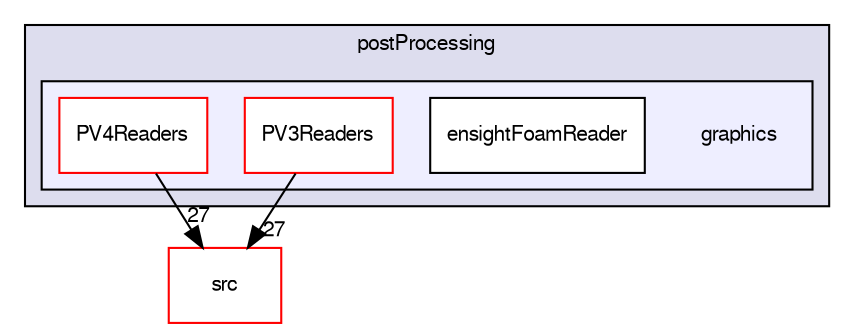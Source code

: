 digraph "applications/utilities/postProcessing/graphics" {
  bgcolor=transparent;
  compound=true
  node [ fontsize="10", fontname="FreeSans"];
  edge [ labelfontsize="10", labelfontname="FreeSans"];
  subgraph clusterdir_b0c2b0d6e5b08bdff054b28f26ba51e7 {
    graph [ bgcolor="#ddddee", pencolor="black", label="postProcessing" fontname="FreeSans", fontsize="10", URL="dir_b0c2b0d6e5b08bdff054b28f26ba51e7.html"]
  subgraph clusterdir_38c5defe3ffc9983e83b19b4a8212ceb {
    graph [ bgcolor="#eeeeff", pencolor="black", label="" URL="dir_38c5defe3ffc9983e83b19b4a8212ceb.html"];
    dir_38c5defe3ffc9983e83b19b4a8212ceb [shape=plaintext label="graphics"];
    dir_b5f28806b0a0242157d0419caf5e072b [shape=box label="ensightFoamReader" color="black" fillcolor="white" style="filled" URL="dir_b5f28806b0a0242157d0419caf5e072b.html"];
    dir_f7b9066eb798902401454ce9a1ef0b7c [shape=box label="PV3Readers" color="red" fillcolor="white" style="filled" URL="dir_f7b9066eb798902401454ce9a1ef0b7c.html"];
    dir_7445db1dd3b961be4e301530f5439804 [shape=box label="PV4Readers" color="red" fillcolor="white" style="filled" URL="dir_7445db1dd3b961be4e301530f5439804.html"];
  }
  }
  dir_68267d1309a1af8e8297ef4c3efbcdba [shape=box label="src" color="red" URL="dir_68267d1309a1af8e8297ef4c3efbcdba.html"];
  dir_7445db1dd3b961be4e301530f5439804->dir_68267d1309a1af8e8297ef4c3efbcdba [headlabel="27", labeldistance=1.5 headhref="dir_000474_000577.html"];
  dir_f7b9066eb798902401454ce9a1ef0b7c->dir_68267d1309a1af8e8297ef4c3efbcdba [headlabel="27", labeldistance=1.5 headhref="dir_000469_000577.html"];
}
